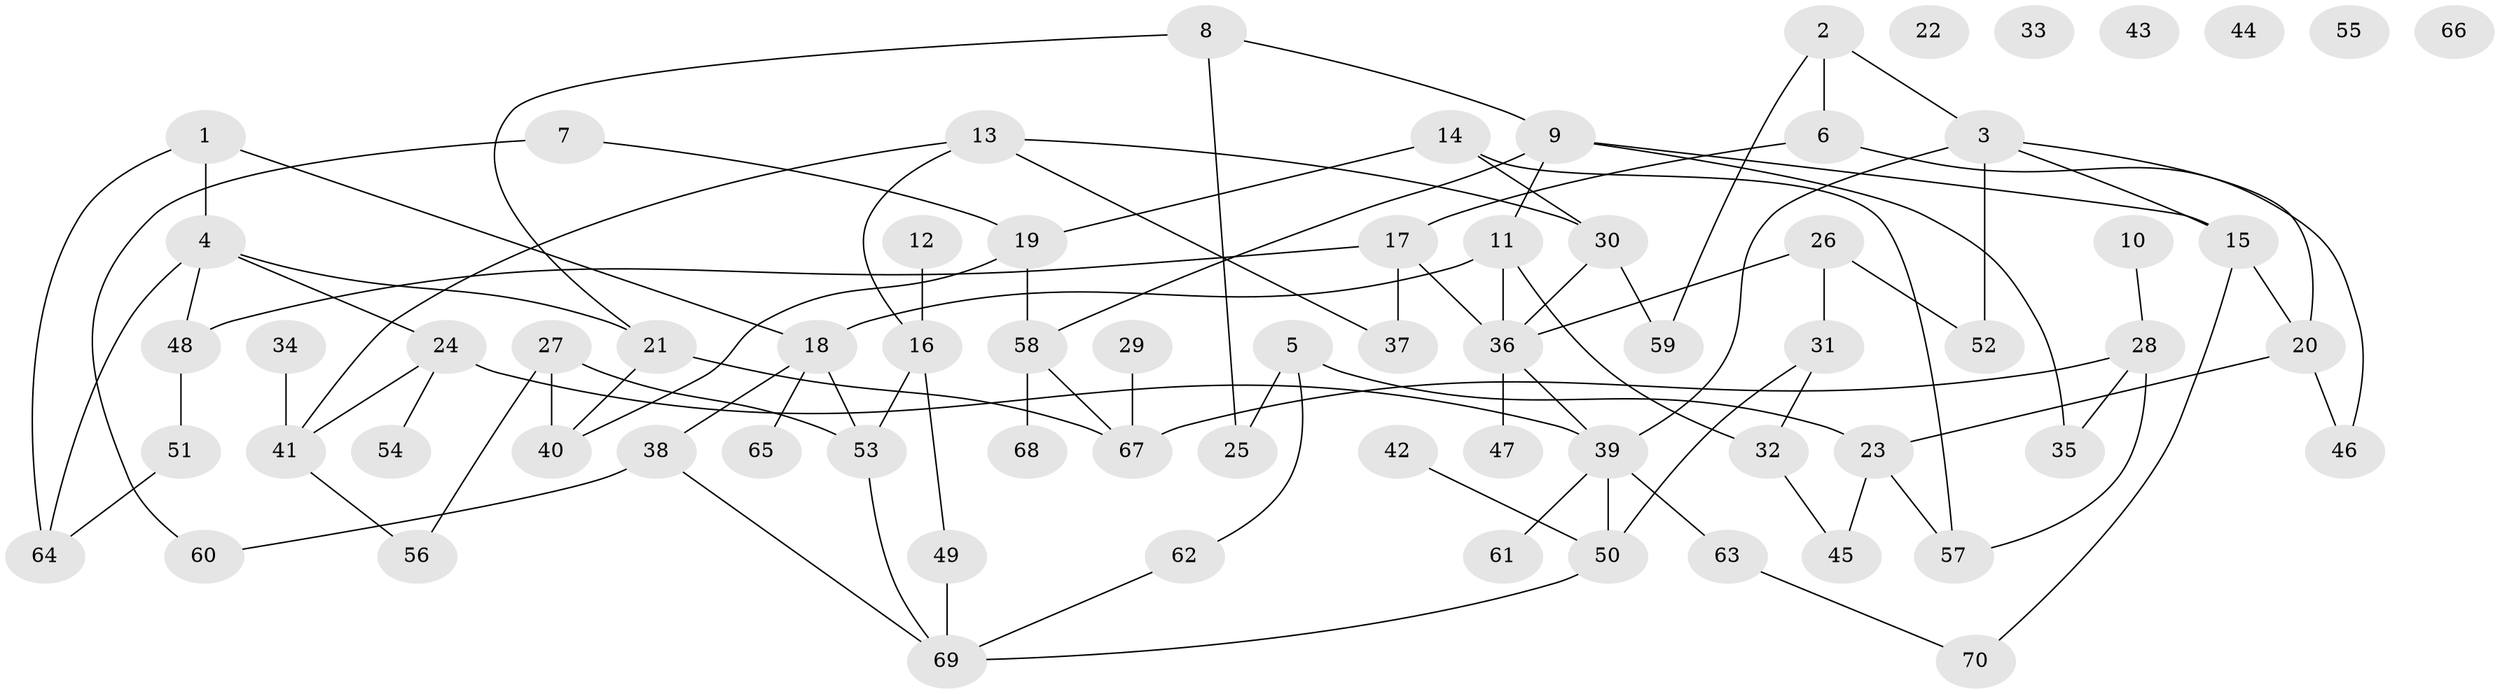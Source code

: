 // coarse degree distribution, {9: 0.02857142857142857, 5: 0.08571428571428572, 8: 0.02857142857142857, 3: 0.14285714285714285, 2: 0.17142857142857143, 7: 0.08571428571428572, 4: 0.14285714285714285, 0: 0.17142857142857143, 6: 0.02857142857142857, 1: 0.11428571428571428}
// Generated by graph-tools (version 1.1) at 2025/16/03/04/25 18:16:44]
// undirected, 70 vertices, 95 edges
graph export_dot {
graph [start="1"]
  node [color=gray90,style=filled];
  1;
  2;
  3;
  4;
  5;
  6;
  7;
  8;
  9;
  10;
  11;
  12;
  13;
  14;
  15;
  16;
  17;
  18;
  19;
  20;
  21;
  22;
  23;
  24;
  25;
  26;
  27;
  28;
  29;
  30;
  31;
  32;
  33;
  34;
  35;
  36;
  37;
  38;
  39;
  40;
  41;
  42;
  43;
  44;
  45;
  46;
  47;
  48;
  49;
  50;
  51;
  52;
  53;
  54;
  55;
  56;
  57;
  58;
  59;
  60;
  61;
  62;
  63;
  64;
  65;
  66;
  67;
  68;
  69;
  70;
  1 -- 4;
  1 -- 18;
  1 -- 64;
  2 -- 3;
  2 -- 6;
  2 -- 59;
  3 -- 15;
  3 -- 20;
  3 -- 39;
  3 -- 52;
  4 -- 21;
  4 -- 24;
  4 -- 48;
  4 -- 64;
  5 -- 23;
  5 -- 25;
  5 -- 62;
  6 -- 17;
  6 -- 46;
  7 -- 19;
  7 -- 60;
  8 -- 9;
  8 -- 21;
  8 -- 25;
  9 -- 11;
  9 -- 15;
  9 -- 35;
  9 -- 58;
  10 -- 28;
  11 -- 18;
  11 -- 32;
  11 -- 36;
  12 -- 16;
  13 -- 16;
  13 -- 30;
  13 -- 37;
  13 -- 41;
  14 -- 19;
  14 -- 30;
  14 -- 57;
  15 -- 20;
  15 -- 70;
  16 -- 49;
  16 -- 53;
  17 -- 36;
  17 -- 37;
  17 -- 48;
  18 -- 38;
  18 -- 53;
  18 -- 65;
  19 -- 40;
  19 -- 58;
  20 -- 23;
  20 -- 46;
  21 -- 40;
  21 -- 67;
  23 -- 45;
  23 -- 57;
  24 -- 39;
  24 -- 41;
  24 -- 54;
  26 -- 31;
  26 -- 36;
  26 -- 52;
  27 -- 40;
  27 -- 53;
  27 -- 56;
  28 -- 35;
  28 -- 57;
  28 -- 67;
  29 -- 67;
  30 -- 36;
  30 -- 59;
  31 -- 32;
  31 -- 50;
  32 -- 45;
  34 -- 41;
  36 -- 39;
  36 -- 47;
  38 -- 60;
  38 -- 69;
  39 -- 50;
  39 -- 61;
  39 -- 63;
  41 -- 56;
  42 -- 50;
  48 -- 51;
  49 -- 69;
  50 -- 69;
  51 -- 64;
  53 -- 69;
  58 -- 67;
  58 -- 68;
  62 -- 69;
  63 -- 70;
}
